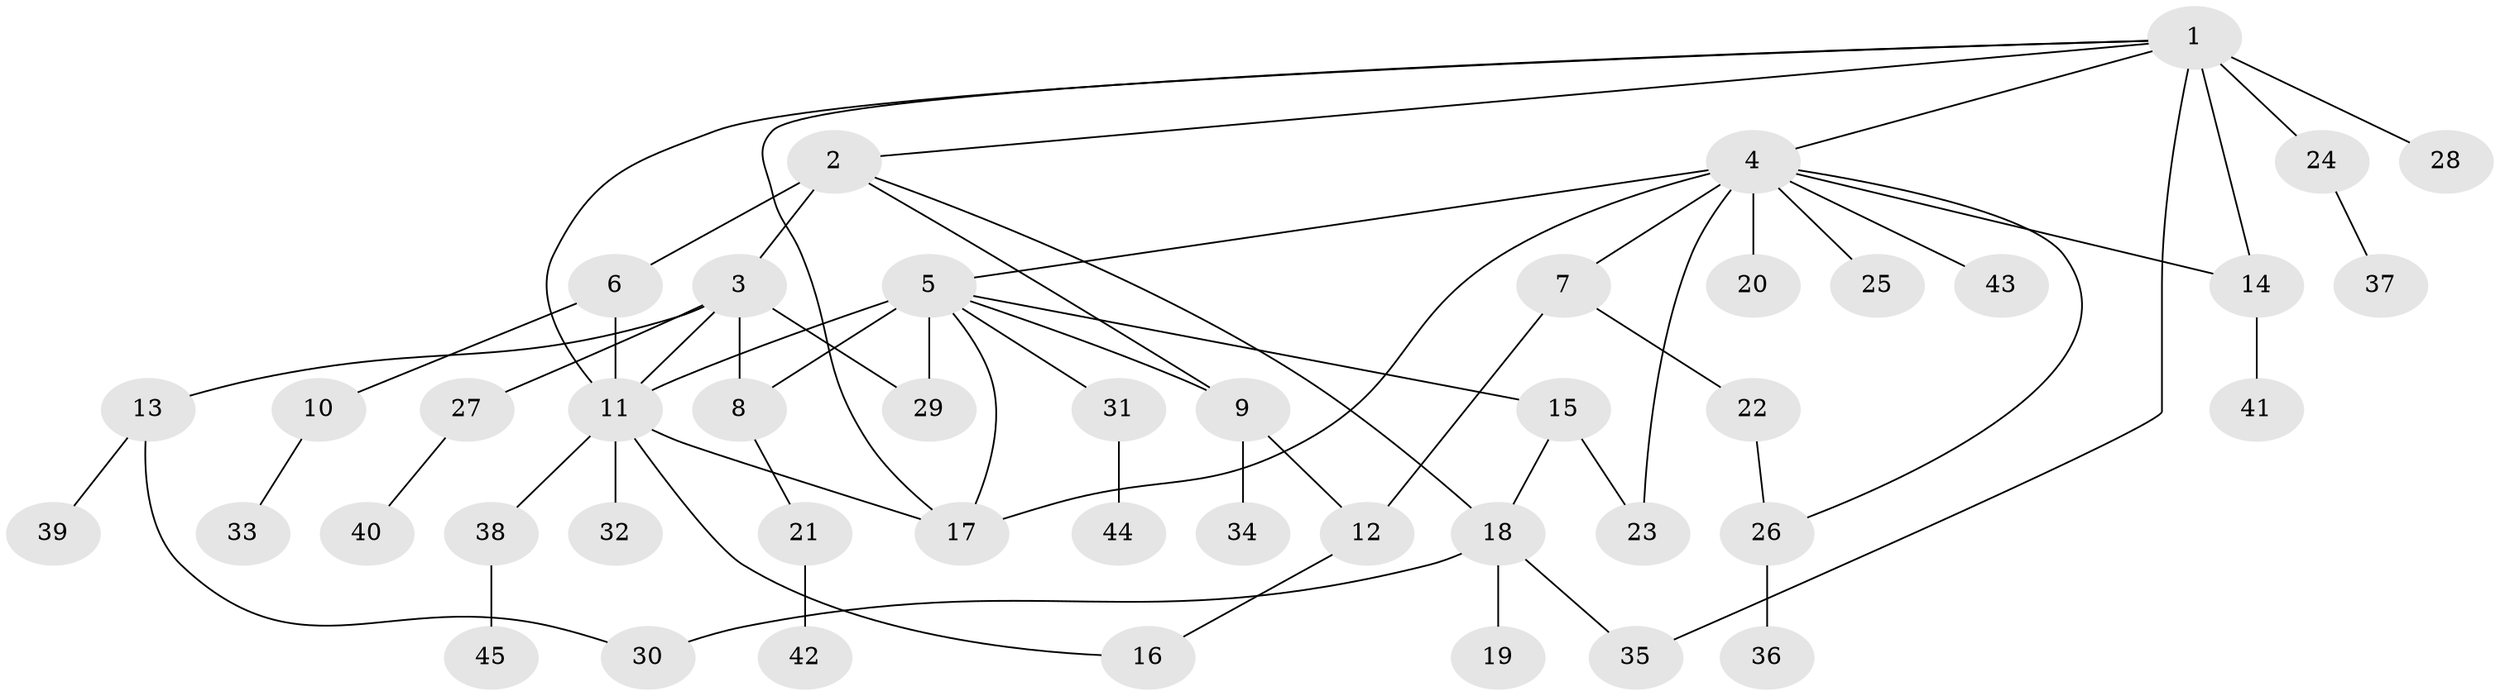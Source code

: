 // original degree distribution, {11: 0.008928571428571428, 12: 0.017857142857142856, 9: 0.008928571428571428, 19: 0.008928571428571428, 2: 0.20535714285714285, 5: 0.008928571428571428, 8: 0.017857142857142856, 6: 0.008928571428571428, 4: 0.05357142857142857, 3: 0.09821428571428571, 1: 0.5625}
// Generated by graph-tools (version 1.1) at 2025/50/03/04/25 22:50:15]
// undirected, 45 vertices, 61 edges
graph export_dot {
  node [color=gray90,style=filled];
  1;
  2;
  3;
  4;
  5;
  6;
  7;
  8;
  9;
  10;
  11;
  12;
  13;
  14;
  15;
  16;
  17;
  18;
  19;
  20;
  21;
  22;
  23;
  24;
  25;
  26;
  27;
  28;
  29;
  30;
  31;
  32;
  33;
  34;
  35;
  36;
  37;
  38;
  39;
  40;
  41;
  42;
  43;
  44;
  45;
  1 -- 2 [weight=1.0];
  1 -- 4 [weight=1.0];
  1 -- 11 [weight=1.0];
  1 -- 14 [weight=1.0];
  1 -- 17 [weight=1.0];
  1 -- 24 [weight=1.0];
  1 -- 28 [weight=3.0];
  1 -- 35 [weight=1.0];
  2 -- 3 [weight=1.0];
  2 -- 6 [weight=7.0];
  2 -- 9 [weight=1.0];
  2 -- 18 [weight=1.0];
  3 -- 8 [weight=1.0];
  3 -- 11 [weight=1.0];
  3 -- 13 [weight=1.0];
  3 -- 27 [weight=1.0];
  3 -- 29 [weight=1.0];
  4 -- 5 [weight=1.0];
  4 -- 7 [weight=1.0];
  4 -- 14 [weight=1.0];
  4 -- 17 [weight=1.0];
  4 -- 20 [weight=9.0];
  4 -- 23 [weight=1.0];
  4 -- 25 [weight=1.0];
  4 -- 26 [weight=1.0];
  4 -- 43 [weight=1.0];
  5 -- 8 [weight=1.0];
  5 -- 9 [weight=1.0];
  5 -- 11 [weight=4.0];
  5 -- 15 [weight=1.0];
  5 -- 17 [weight=1.0];
  5 -- 29 [weight=1.0];
  5 -- 31 [weight=1.0];
  6 -- 10 [weight=1.0];
  6 -- 11 [weight=1.0];
  7 -- 12 [weight=1.0];
  7 -- 22 [weight=2.0];
  8 -- 21 [weight=5.0];
  9 -- 12 [weight=1.0];
  9 -- 34 [weight=1.0];
  10 -- 33 [weight=1.0];
  11 -- 16 [weight=1.0];
  11 -- 17 [weight=1.0];
  11 -- 32 [weight=1.0];
  11 -- 38 [weight=1.0];
  12 -- 16 [weight=1.0];
  13 -- 30 [weight=1.0];
  13 -- 39 [weight=1.0];
  14 -- 41 [weight=1.0];
  15 -- 18 [weight=1.0];
  15 -- 23 [weight=1.0];
  18 -- 19 [weight=3.0];
  18 -- 30 [weight=1.0];
  18 -- 35 [weight=1.0];
  21 -- 42 [weight=1.0];
  22 -- 26 [weight=1.0];
  24 -- 37 [weight=1.0];
  26 -- 36 [weight=1.0];
  27 -- 40 [weight=1.0];
  31 -- 44 [weight=1.0];
  38 -- 45 [weight=1.0];
}
